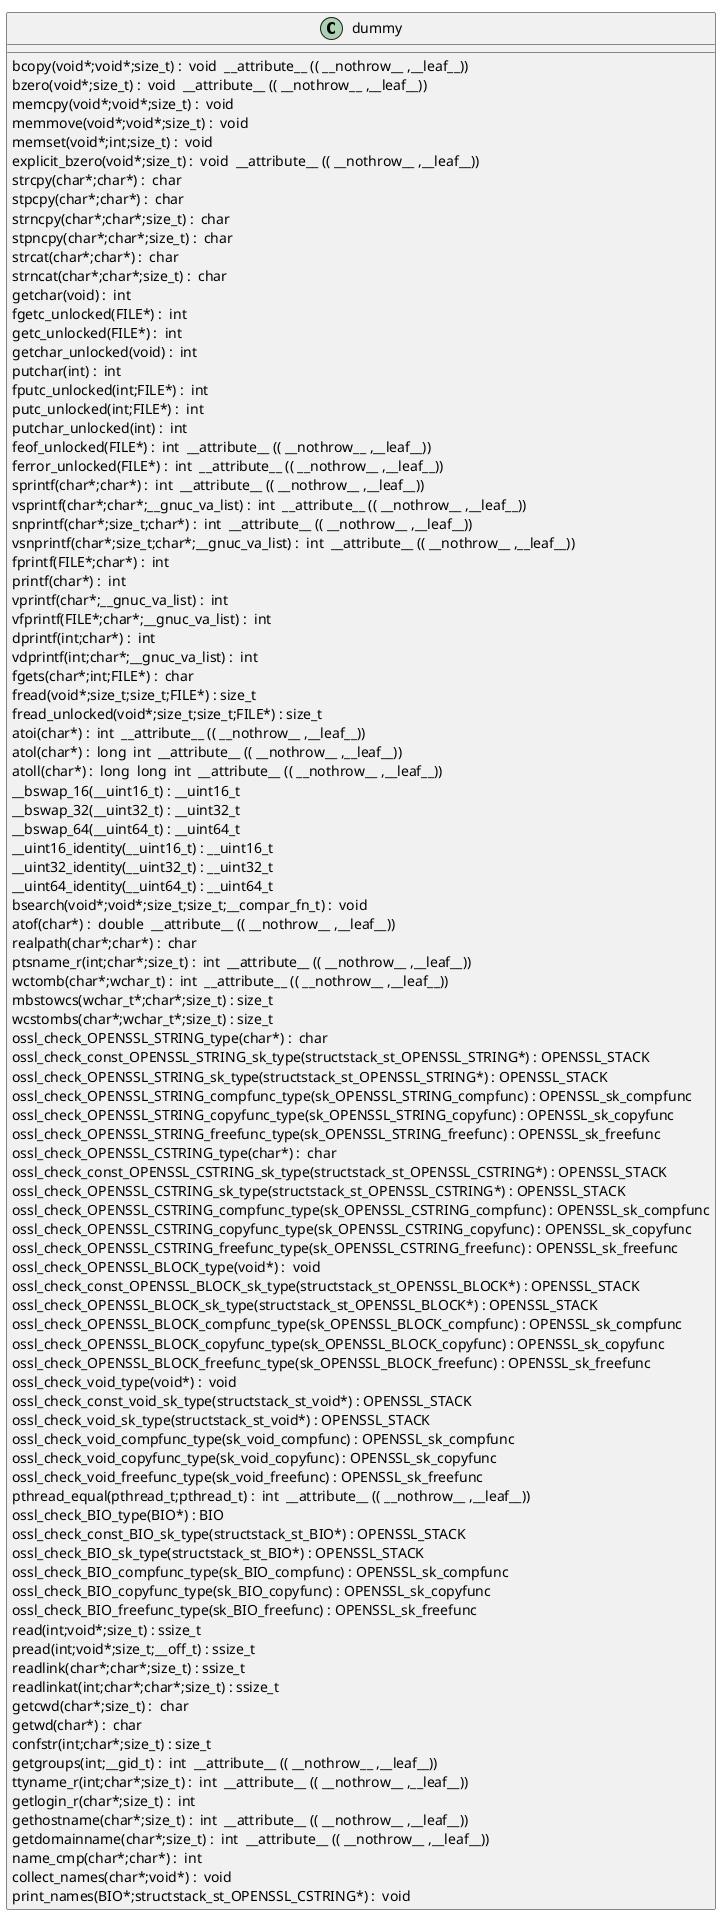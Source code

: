 @startuml
!pragma layout smetana
class dummy {
bcopy(void*;void*;size_t) :  void  __attribute__ (( __nothrow__ ,__leaf__)) [[[./../../.././qc/apps/lib/names.c.html#298]]]
bzero(void*;size_t) :  void  __attribute__ (( __nothrow__ ,__leaf__)) [[[./../../.././qc/apps/lib/names.c.html#305]]]
memcpy(void*;void*;size_t) :  void  [[[./../../.././qc/apps/lib/names.c.html#346]]]
memmove(void*;void*;size_t) :  void  [[[./../../.././qc/apps/lib/names.c.html#354]]]
memset(void*;int;size_t) :  void  [[[./../../.././qc/apps/lib/names.c.html#361]]]
explicit_bzero(void*;size_t) :  void  __attribute__ (( __nothrow__ ,__leaf__)) [[[./../../.././qc/apps/lib/names.c.html#374]]]
strcpy(char*;char*) :  char  [[[./../../.././qc/apps/lib/names.c.html#381]]]
stpcpy(char*;char*) :  char  [[[./../../.././qc/apps/lib/names.c.html#388]]]
strncpy(char*;char*;size_t) :  char  [[[./../../.././qc/apps/lib/names.c.html#396]]]
stpncpy(char*;char*;size_t) :  char  [[[./../../.././qc/apps/lib/names.c.html#406]]]
strcat(char*;char*) :  char  [[[./../../.././qc/apps/lib/names.c.html#413]]]
strncat(char*;char*;size_t) :  char  [[[./../../.././qc/apps/lib/names.c.html#420]]]
getchar(void) :  int  [[[./../../.././qc/apps/lib/names.c.html#1294]]]
fgetc_unlocked(FILE*) :  int  [[[./../../.././qc/apps/lib/names.c.html#1303]]]
getc_unlocked(FILE*) :  int  [[[./../../.././qc/apps/lib/names.c.html#1313]]]
getchar_unlocked(void) :  int  [[[./../../.././qc/apps/lib/names.c.html#1320]]]
putchar(int) :  int  [[[./../../.././qc/apps/lib/names.c.html#1329]]]
fputc_unlocked(int;FILE*) :  int  [[[./../../.././qc/apps/lib/names.c.html#1338]]]
putc_unlocked(int;FILE*) :  int  [[[./../../.././qc/apps/lib/names.c.html#1348]]]
putchar_unlocked(int) :  int  [[[./../../.././qc/apps/lib/names.c.html#1355]]]
feof_unlocked(FILE*) :  int  __attribute__ (( __nothrow__ ,__leaf__)) [[[./../../.././qc/apps/lib/names.c.html#1361]]]
ferror_unlocked(FILE*) :  int  __attribute__ (( __nothrow__ ,__leaf__)) [[[./../../.././qc/apps/lib/names.c.html#1368]]]
sprintf(char*;char*) :  int  __attribute__ (( __nothrow__ ,__leaf__)) [[[./../../.././qc/apps/lib/names.c.html#1387]]]
vsprintf(char*;char*;__gnuc_va_list) :  int  __attribute__ (( __nothrow__ ,__leaf__)) [[[./../../.././qc/apps/lib/names.c.html#1400]]]
snprintf(char*;size_t;char*) :  int  __attribute__ (( __nothrow__ ,__leaf__)) [[[./../../.././qc/apps/lib/names.c.html#1419]]]
vsnprintf(char*;size_t;char*;__gnuc_va_list) :  int  __attribute__ (( __nothrow__ ,__leaf__)) [[[./../../.././qc/apps/lib/names.c.html#1433]]]
fprintf(FILE*;char*) :  int  [[[./../../.././qc/apps/lib/names.c.html#1454]]]
printf(char*) :  int  [[[./../../.././qc/apps/lib/names.c.html#1461]]]
vprintf(char*;__gnuc_va_list) :  int  [[[./../../.././qc/apps/lib/names.c.html#1473]]]
vfprintf(FILE*;char*;__gnuc_va_list) :  int  [[[./../../.././qc/apps/lib/names.c.html#1483]]]
dprintf(int;char*) :  int  [[[./../../.././qc/apps/lib/names.c.html#1498]]]
vdprintf(int;char*;__gnuc_va_list) :  int  [[[./../../.././qc/apps/lib/names.c.html#1509]]]
fgets(char*;int;FILE*) :  char  [[[./../../.././qc/apps/lib/names.c.html#1528]]]
fread(void*;size_t;size_t;FILE*) : size_t [[[./../../.././qc/apps/lib/names.c.html#1554]]]
fread_unlocked(void*;size_t;size_t;FILE*) : size_t [[[./../../.././qc/apps/lib/names.c.html#1581]]]
atoi(char*) :  int  __attribute__ (( __nothrow__ ,__leaf__)) [[[./../../.././qc/apps/lib/names.c.html#1754]]]
atol(char*) :  long  int  __attribute__ (( __nothrow__ ,__leaf__)) [[[./../../.././qc/apps/lib/names.c.html#1759]]]
atoll(char*) :  long  long  int  __attribute__ (( __nothrow__ ,__leaf__)) [[[./../../.././qc/apps/lib/names.c.html#1766]]]
__bswap_16(__uint16_t) : __uint16_t [[[./../../.././qc/apps/lib/names.c.html#1913]]]
__bswap_32(__uint32_t) : __uint32_t [[[./../../.././qc/apps/lib/names.c.html#1928]]]
__bswap_64(__uint64_t) : __uint64_t [[[./../../.././qc/apps/lib/names.c.html#1938]]]
__uint16_identity(__uint16_t) : __uint16_t [[[./../../.././qc/apps/lib/names.c.html#1950]]]
__uint32_identity(__uint32_t) : __uint32_t [[[./../../.././qc/apps/lib/names.c.html#1956]]]
__uint64_identity(__uint64_t) : __uint64_t [[[./../../.././qc/apps/lib/names.c.html#1962]]]
bsearch(void*;void*;size_t;size_t;__compar_fn_t) :  void  [[[./../../.././qc/apps/lib/names.c.html#2630]]]
atof(char*) :  double  __attribute__ (( __nothrow__ ,__leaf__)) [[[./../../.././qc/apps/lib/names.c.html#1]]]
realpath(char*;char*) :  char  [[[./../../.././qc/apps/lib/names.c.html#1]]]
ptsname_r(int;char*;size_t) :  int  __attribute__ (( __nothrow__ ,__leaf__)) [[[./../../.././qc/apps/lib/names.c.html#1]]]
wctomb(char*;wchar_t) :  int  __attribute__ (( __nothrow__ ,__leaf__)) [[[./../../.././qc/apps/lib/names.c.html#1]]]
mbstowcs(wchar_t*;char*;size_t) : size_t [[[./../../.././qc/apps/lib/names.c.html#1]]]
wcstombs(char*;wchar_t*;size_t) : size_t [[[./../../.././qc/apps/lib/names.c.html#1]]]
ossl_check_OPENSSL_STRING_type(char*) :  char  [[[./../../.././qc/apps/lib/names.c.html#1]]]
ossl_check_const_OPENSSL_STRING_sk_type(structstack_st_OPENSSL_STRING*) : OPENSSL_STACK [[[./../../.././qc/apps/lib/names.c.html#1]]]
ossl_check_OPENSSL_STRING_sk_type(structstack_st_OPENSSL_STRING*) : OPENSSL_STACK [[[./../../.././qc/apps/lib/names.c.html#1]]]
ossl_check_OPENSSL_STRING_compfunc_type(sk_OPENSSL_STRING_compfunc) : OPENSSL_sk_compfunc [[[./../../.././qc/apps/lib/names.c.html#1]]]
ossl_check_OPENSSL_STRING_copyfunc_type(sk_OPENSSL_STRING_copyfunc) : OPENSSL_sk_copyfunc [[[./../../.././qc/apps/lib/names.c.html#1]]]
ossl_check_OPENSSL_STRING_freefunc_type(sk_OPENSSL_STRING_freefunc) : OPENSSL_sk_freefunc [[[./../../.././qc/apps/lib/names.c.html#1]]]
ossl_check_OPENSSL_CSTRING_type(char*) :  char  [[[./../../.././qc/apps/lib/names.c.html#1]]]
ossl_check_const_OPENSSL_CSTRING_sk_type(structstack_st_OPENSSL_CSTRING*) : OPENSSL_STACK [[[./../../.././qc/apps/lib/names.c.html#1]]]
ossl_check_OPENSSL_CSTRING_sk_type(structstack_st_OPENSSL_CSTRING*) : OPENSSL_STACK [[[./../../.././qc/apps/lib/names.c.html#1]]]
ossl_check_OPENSSL_CSTRING_compfunc_type(sk_OPENSSL_CSTRING_compfunc) : OPENSSL_sk_compfunc [[[./../../.././qc/apps/lib/names.c.html#1]]]
ossl_check_OPENSSL_CSTRING_copyfunc_type(sk_OPENSSL_CSTRING_copyfunc) : OPENSSL_sk_copyfunc [[[./../../.././qc/apps/lib/names.c.html#1]]]
ossl_check_OPENSSL_CSTRING_freefunc_type(sk_OPENSSL_CSTRING_freefunc) : OPENSSL_sk_freefunc [[[./../../.././qc/apps/lib/names.c.html#1]]]
ossl_check_OPENSSL_BLOCK_type(void*) :  void  [[[./../../.././qc/apps/lib/names.c.html#1]]]
ossl_check_const_OPENSSL_BLOCK_sk_type(structstack_st_OPENSSL_BLOCK*) : OPENSSL_STACK [[[./../../.././qc/apps/lib/names.c.html#1]]]
ossl_check_OPENSSL_BLOCK_sk_type(structstack_st_OPENSSL_BLOCK*) : OPENSSL_STACK [[[./../../.././qc/apps/lib/names.c.html#1]]]
ossl_check_OPENSSL_BLOCK_compfunc_type(sk_OPENSSL_BLOCK_compfunc) : OPENSSL_sk_compfunc [[[./../../.././qc/apps/lib/names.c.html#1]]]
ossl_check_OPENSSL_BLOCK_copyfunc_type(sk_OPENSSL_BLOCK_copyfunc) : OPENSSL_sk_copyfunc [[[./../../.././qc/apps/lib/names.c.html#1]]]
ossl_check_OPENSSL_BLOCK_freefunc_type(sk_OPENSSL_BLOCK_freefunc) : OPENSSL_sk_freefunc [[[./../../.././qc/apps/lib/names.c.html#1]]]
ossl_check_void_type(void*) :  void  [[[./../../.././qc/apps/lib/names.c.html#1]]]
ossl_check_const_void_sk_type(structstack_st_void*) : OPENSSL_STACK [[[./../../.././qc/apps/lib/names.c.html#1]]]
ossl_check_void_sk_type(structstack_st_void*) : OPENSSL_STACK [[[./../../.././qc/apps/lib/names.c.html#1]]]
ossl_check_void_compfunc_type(sk_void_compfunc) : OPENSSL_sk_compfunc [[[./../../.././qc/apps/lib/names.c.html#1]]]
ossl_check_void_copyfunc_type(sk_void_copyfunc) : OPENSSL_sk_copyfunc [[[./../../.././qc/apps/lib/names.c.html#1]]]
ossl_check_void_freefunc_type(sk_void_freefunc) : OPENSSL_sk_freefunc [[[./../../.././qc/apps/lib/names.c.html#1]]]
pthread_equal(pthread_t;pthread_t) :  int  __attribute__ (( __nothrow__ ,__leaf__)) [[[./../../.././qc/apps/lib/names.c.html#1]]]
ossl_check_BIO_type(BIO*) : BIO [[[./../../.././qc/apps/lib/names.c.html#1]]]
ossl_check_const_BIO_sk_type(structstack_st_BIO*) : OPENSSL_STACK [[[./../../.././qc/apps/lib/names.c.html#1]]]
ossl_check_BIO_sk_type(structstack_st_BIO*) : OPENSSL_STACK [[[./../../.././qc/apps/lib/names.c.html#1]]]
ossl_check_BIO_compfunc_type(sk_BIO_compfunc) : OPENSSL_sk_compfunc [[[./../../.././qc/apps/lib/names.c.html#1]]]
ossl_check_BIO_copyfunc_type(sk_BIO_copyfunc) : OPENSSL_sk_copyfunc [[[./../../.././qc/apps/lib/names.c.html#1]]]
ossl_check_BIO_freefunc_type(sk_BIO_freefunc) : OPENSSL_sk_freefunc [[[./../../.././qc/apps/lib/names.c.html#1]]]
read(int;void*;size_t) : ssize_t [[[./../../.././qc/apps/lib/names.c.html#1]]]
pread(int;void*;size_t;__off_t) : ssize_t [[[./../../.././qc/apps/lib/names.c.html#1]]]
readlink(char*;char*;size_t) : ssize_t [[[./../../.././qc/apps/lib/names.c.html#1]]]
readlinkat(int;char*;char*;size_t) : ssize_t [[[./../../.././qc/apps/lib/names.c.html#1]]]
getcwd(char*;size_t) :  char  [[[./../../.././qc/apps/lib/names.c.html#1]]]
getwd(char*) :  char  [[[./../../.././qc/apps/lib/names.c.html#1]]]
confstr(int;char*;size_t) : size_t [[[./../../.././qc/apps/lib/names.c.html#1]]]
getgroups(int;__gid_t) :  int  __attribute__ (( __nothrow__ ,__leaf__)) [[[./../../.././qc/apps/lib/names.c.html#1]]]
ttyname_r(int;char*;size_t) :  int  __attribute__ (( __nothrow__ ,__leaf__)) [[[./../../.././qc/apps/lib/names.c.html#1]]]
getlogin_r(char*;size_t) :  int  [[[./../../.././qc/apps/lib/names.c.html#1]]]
gethostname(char*;size_t) :  int  __attribute__ (( __nothrow__ ,__leaf__)) [[[./../../.././qc/apps/lib/names.c.html#1]]]
getdomainname(char*;size_t) :  int  __attribute__ (( __nothrow__ ,__leaf__)) [[[./../../.././qc/apps/lib/names.c.html#1]]]
name_cmp(char*;char*) :  int  [[[./../../.././qc/apps/lib/names.c.html#1]]]
collect_names(char*;void*) :  void  [[[./../../.././qc/apps/lib/names.c.html#1]]]
print_names(BIO*;structstack_st_OPENSSL_CSTRING*) :  void  [[[./../../.././qc/apps/lib/names.c.html#1]]]
} 
@enduml
